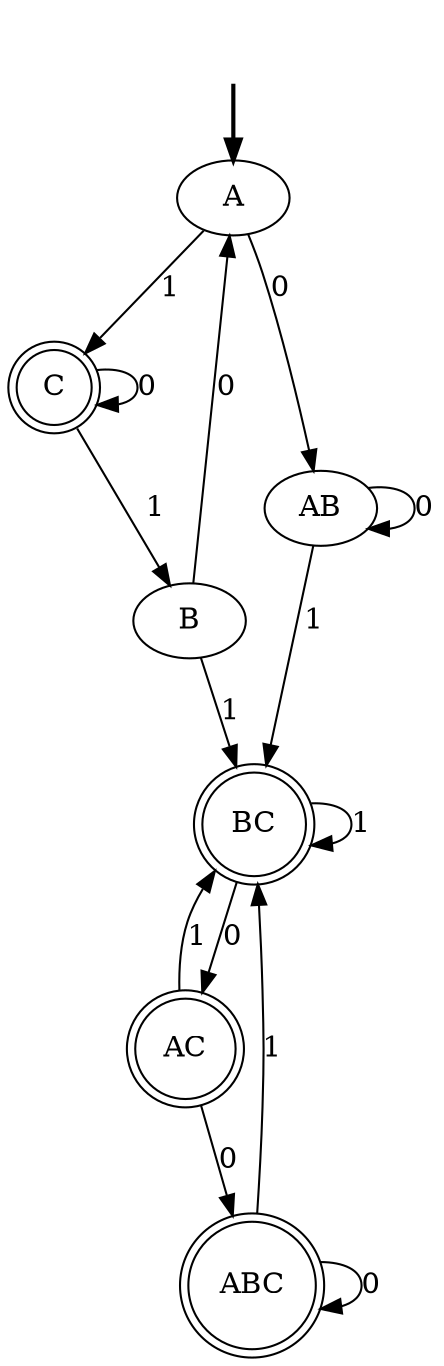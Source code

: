 digraph {
	fake [style=invisible]
	C [shape=doublecircle]
	A [root=true]
	BC [shape=doublecircle]
	ABC [shape=doublecircle]
	B
	AC [shape=doublecircle]
	AB
	fake -> A [style=bold]
	B -> BC [label=1]
	AC -> ABC [label=0]
	A -> AB [label=0]
	C -> C [label=0]
	ABC -> BC [label=1]
	AC -> BC [label=1]
	BC -> BC [label=1]
	AB -> AB [label=0]
	A -> C [label=1]
	AB -> BC [label=1]
	B -> A [label=0]
	BC -> AC [label=0]
	C -> B [label=1]
	ABC -> ABC [label=0]
}
